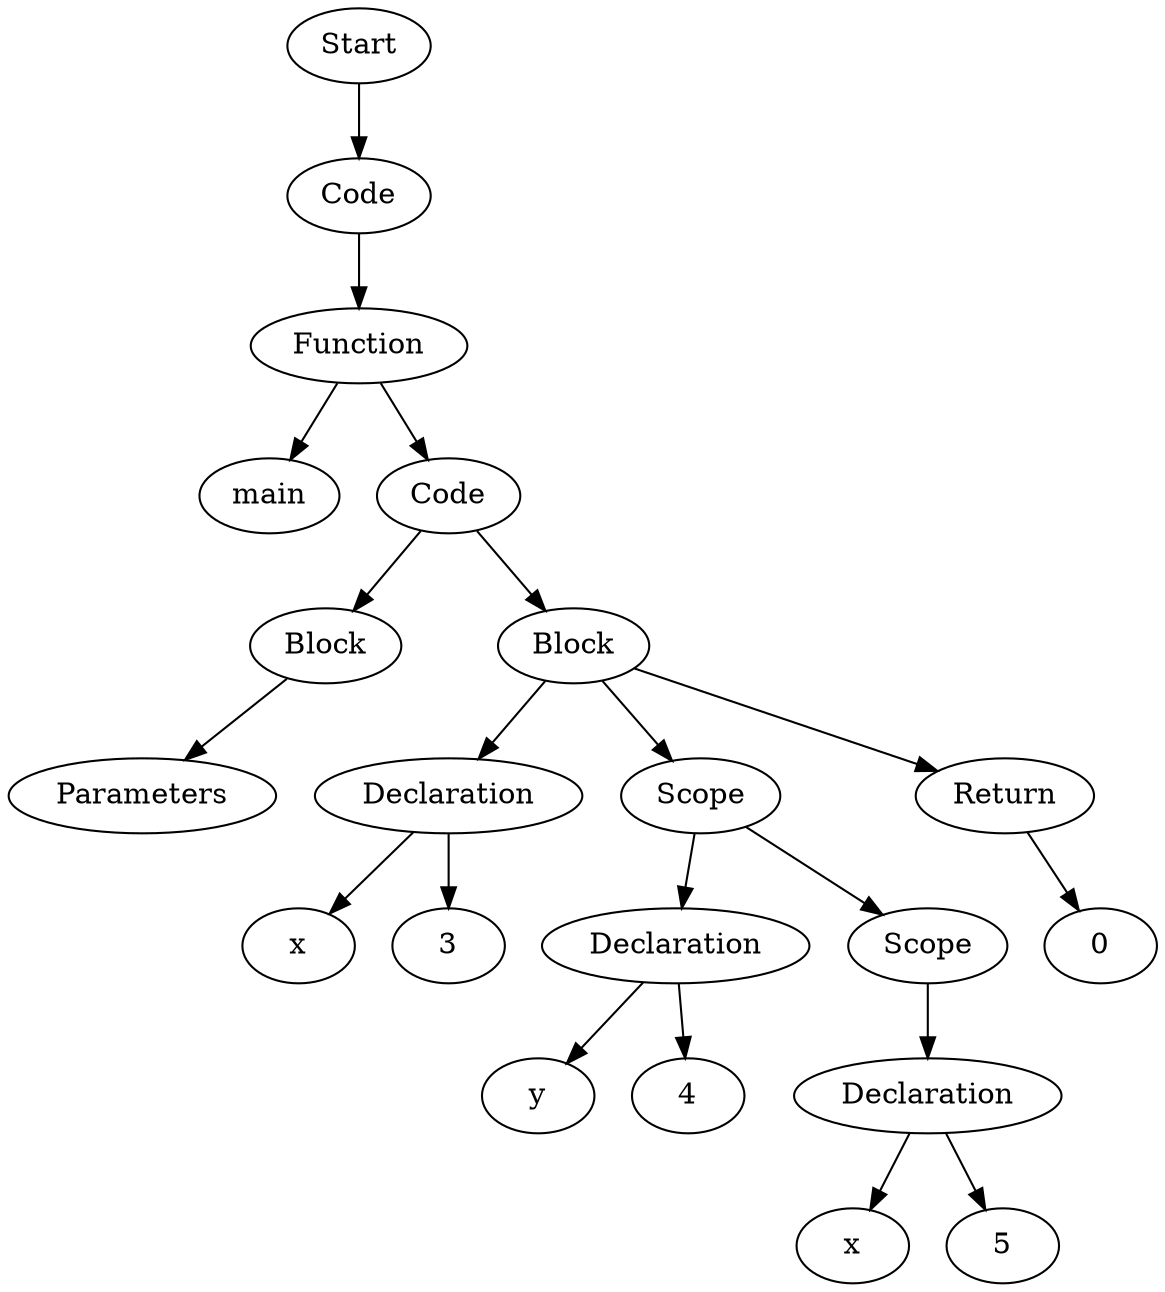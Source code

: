 digraph AST {
  "135951641577744" [label="Start"];
  "135951641577744" -> "135951641575920";
  "135951641575920" [label="Code"];
  "135951641575920" -> "135951641590560";
  "135951641590560" [label="Function"];
  "135951641590560" -> "135951641581872";
  "135951641590560" -> "135951640015824";
  "135951641581872" [label="main"];
  "135951640015824" [label="Code"];
  "135951640015824" -> "135951640183280";
  "135951640015824" -> "135951640191584";
  "135951640183280" [label="Block"];
  "135951640183280" -> "135951640007424";
  "135951640007424" [label="Parameters"];
  "135951640191584" [label="Block"];
  "135951640191584" -> "135951640012944";
  "135951640191584" -> "135951640009824";
  "135951640191584" -> "135951640227568";
  "135951640012944" [label="Declaration"];
  "135951640012944" -> "135951640008288";
  "135951640012944" -> "135951640004688";
  "135951640008288" [label="x"];
  "135951640004688" [label="3"];
  "135951640009824" [label="Scope"];
  "135951640009824" -> "135951640329088";
  "135951640009824" -> "135951640216096";
  "135951640329088" [label="Declaration"];
  "135951640329088" -> "135951640319584";
  "135951640329088" -> "135951640226224";
  "135951640319584" [label="y"];
  "135951640226224" [label="4"];
  "135951640216096" [label="Scope"];
  "135951640216096" -> "135951640223296";
  "135951640223296" [label="Declaration"];
  "135951640223296" -> "135951640229488";
  "135951640223296" -> "135951640230352";
  "135951640229488" [label="x"];
  "135951640230352" [label="5"];
  "135951640227568" [label="Return"];
  "135951640227568" -> "135951640225408";
  "135951640225408" [label="0"];
}
